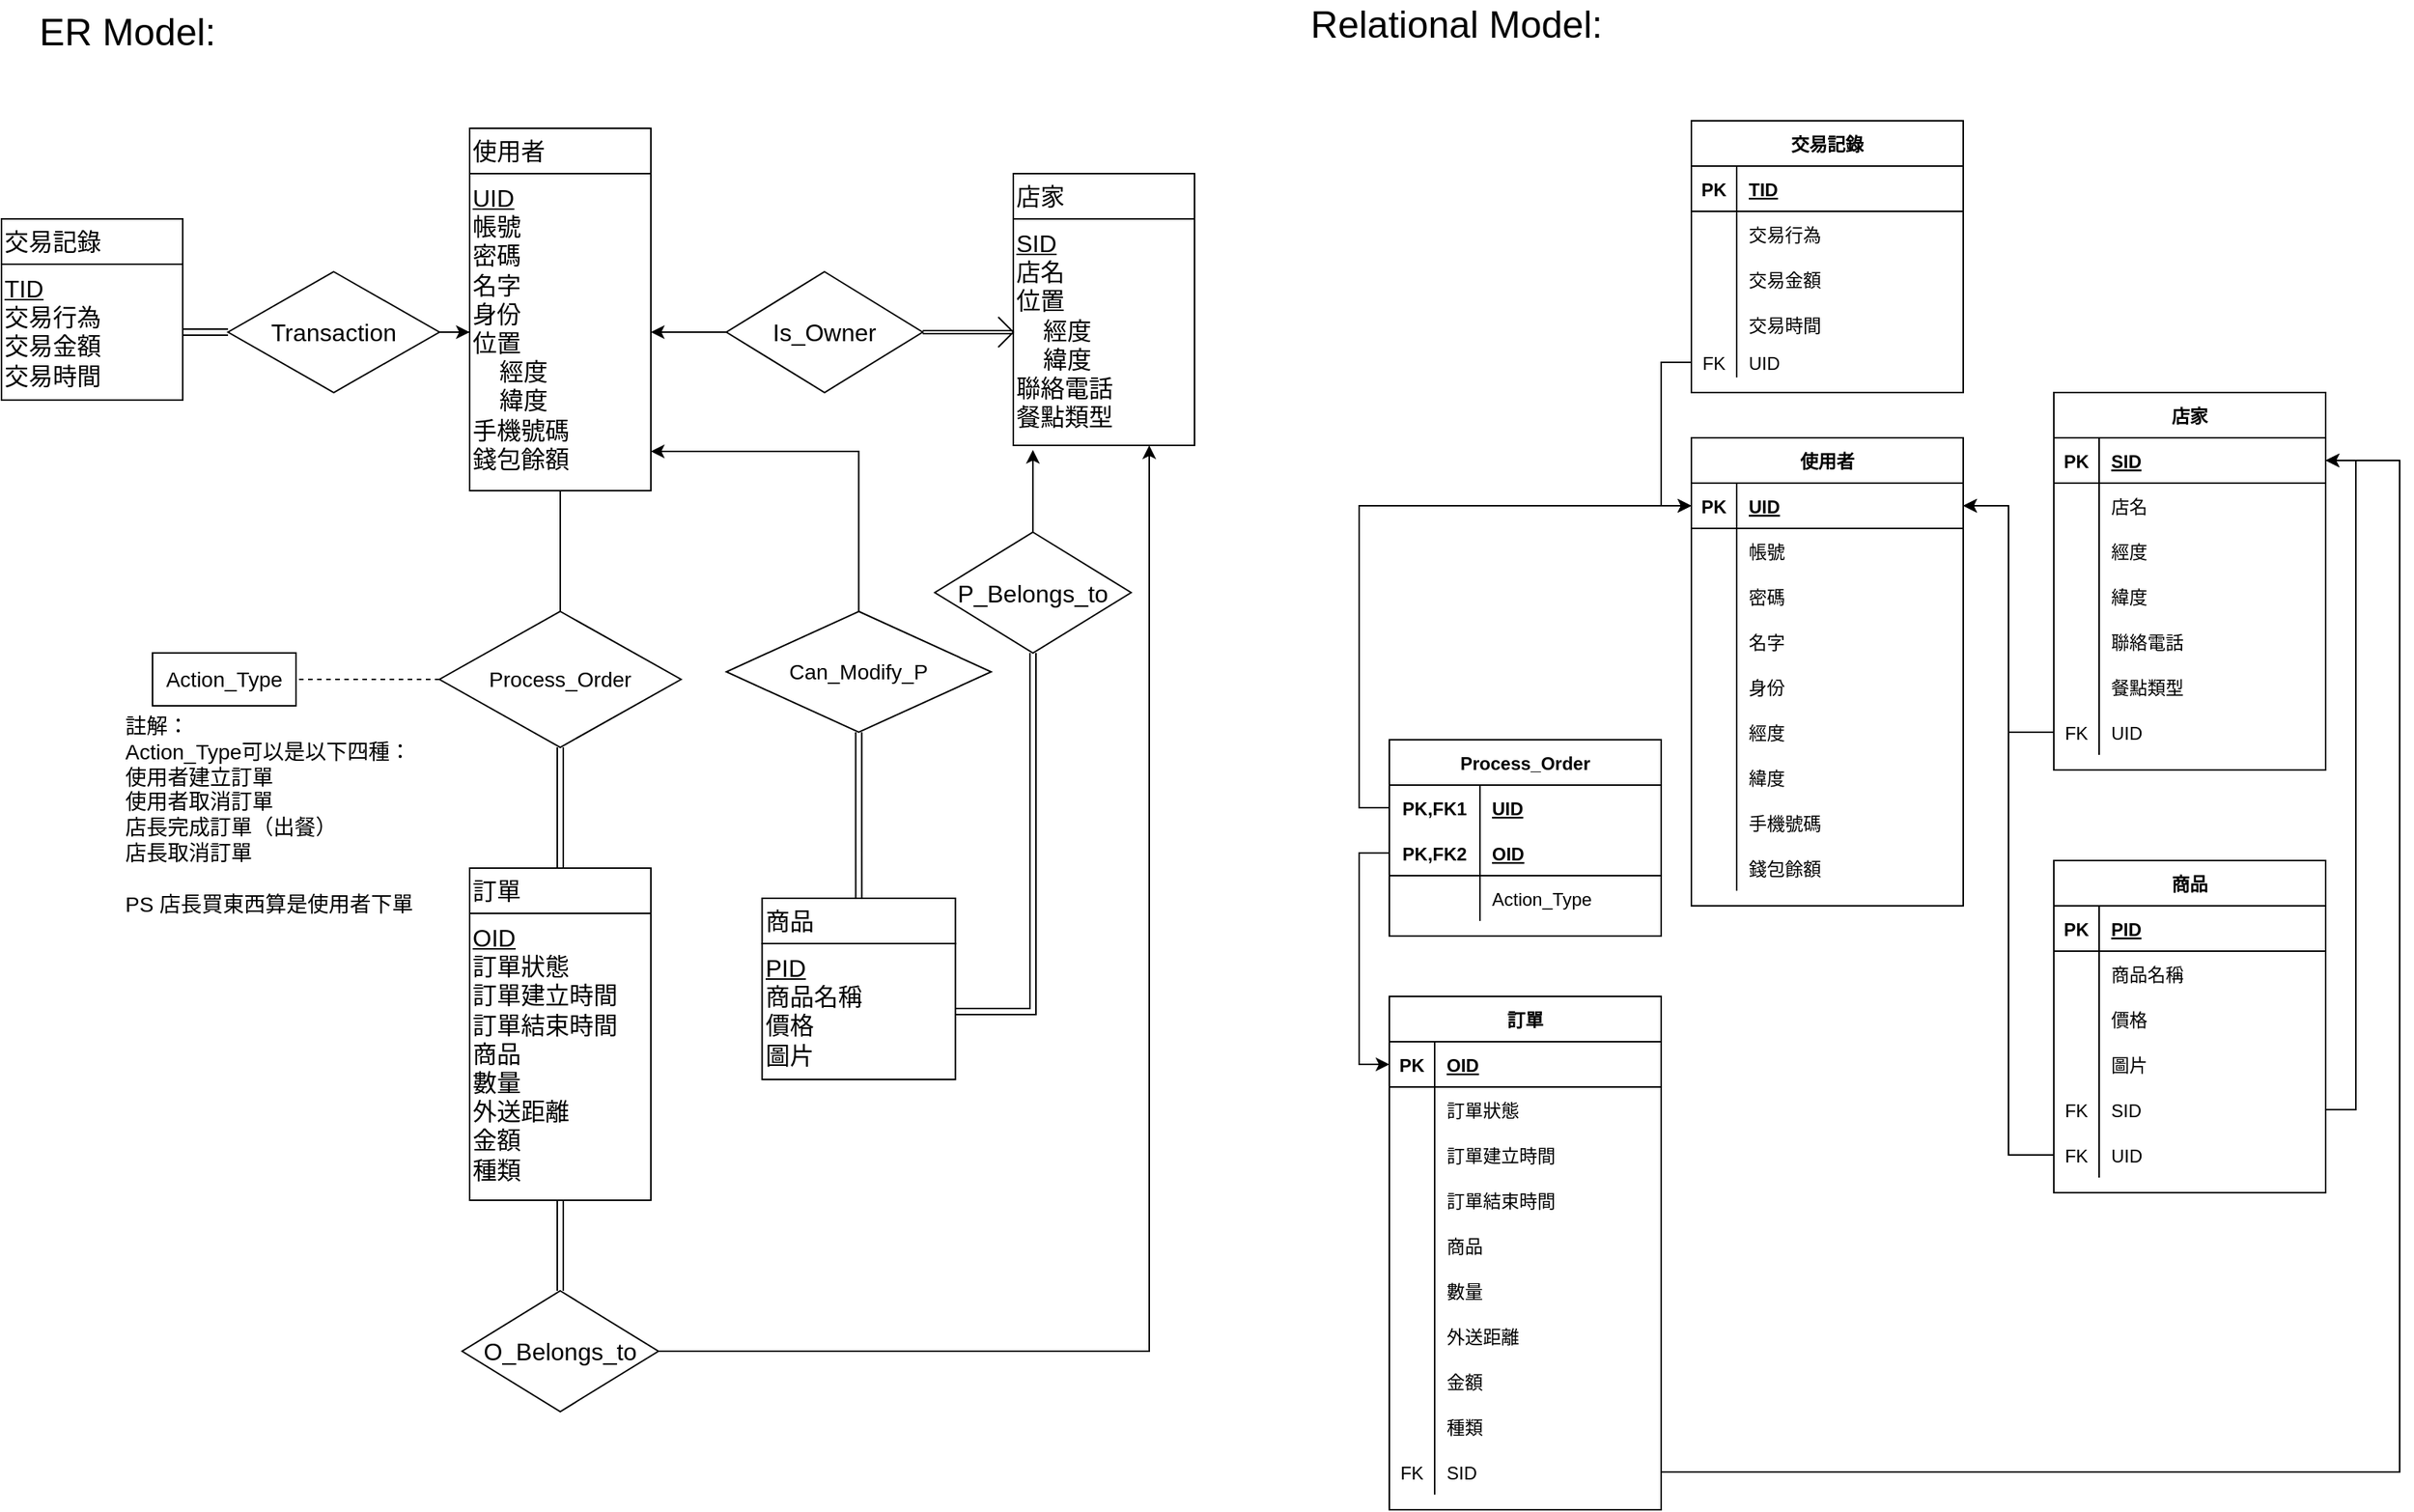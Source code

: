 <mxfile version="17.4.4" type="device"><diagram id="R2lEEEUBdFMjLlhIrx00" name="Page-1"><mxGraphModel dx="3721" dy="1151" grid="1" gridSize="10" guides="1" tooltips="1" connect="1" arrows="1" fold="1" page="1" pageScale="1" pageWidth="827" pageHeight="1169" math="0" shadow="0" extFonts="Permanent Marker^https://fonts.googleapis.com/css?family=Permanent+Marker"><root><mxCell id="0"/><mxCell id="1" parent="0"/><mxCell id="KsDDIebZGvjRe3FxMA2O-16" value="" style="group;rounded=0;" parent="1" vertex="1" connectable="0"><mxGeometry x="-1328" y="150" width="120" height="240" as="geometry"/></mxCell><mxCell id="KsDDIebZGvjRe3FxMA2O-12" value="&lt;font style=&quot;font-size: 16px&quot;&gt;使用者&lt;/font&gt;" style="rounded=0;whiteSpace=wrap;html=1;align=left;" parent="KsDDIebZGvjRe3FxMA2O-16" vertex="1"><mxGeometry width="120" height="30" as="geometry"/></mxCell><mxCell id="KsDDIebZGvjRe3FxMA2O-13" value="&lt;div style=&quot;font-size: 16px&quot;&gt;&lt;font style=&quot;font-size: 16px&quot;&gt;&lt;u&gt;UID&lt;/u&gt;&lt;br&gt;&lt;/font&gt;&lt;/div&gt;&lt;div style=&quot;font-size: 16px&quot;&gt;&lt;font style=&quot;font-size: 16px&quot;&gt;帳號&lt;/font&gt;&lt;/div&gt;&lt;font style=&quot;font-size: 16px&quot;&gt;密碼&lt;br&gt;名字&lt;br&gt;身份&lt;br&gt;位置&lt;br&gt;&amp;nbsp;&amp;nbsp;&amp;nbsp;&amp;nbsp;經度&lt;br&gt;&lt;/font&gt;&lt;div&gt;&lt;font style=&quot;font-size: 16px&quot;&gt;&amp;nbsp;&amp;nbsp;&amp;nbsp;&amp;nbsp;緯度&lt;/font&gt;&lt;/div&gt;&lt;div&gt;&lt;font style=&quot;font-size: 16px&quot;&gt;&lt;span style=&quot;white-space: pre&quot;&gt;手機號碼&lt;/span&gt;&lt;/font&gt;&lt;/div&gt;&lt;div&gt;&lt;font style=&quot;font-size: 16px&quot;&gt;&lt;span style=&quot;white-space: pre&quot;&gt;錢包餘額&#9;&lt;/span&gt;&lt;br&gt;&lt;/font&gt;&lt;/div&gt;" style="rounded=0;whiteSpace=wrap;html=1;gradientColor=none;verticalAlign=top;align=left;" parent="KsDDIebZGvjRe3FxMA2O-16" vertex="1"><mxGeometry y="30" width="120" height="210" as="geometry"/></mxCell><mxCell id="KsDDIebZGvjRe3FxMA2O-20" value="" style="group;rounded=0;" parent="1" vertex="1" connectable="0"><mxGeometry x="-968" y="180" width="120" height="240" as="geometry"/></mxCell><mxCell id="KsDDIebZGvjRe3FxMA2O-21" value="&lt;font style=&quot;font-size: 16px&quot;&gt;店家&lt;/font&gt;" style="rounded=0;whiteSpace=wrap;html=1;align=left;" parent="KsDDIebZGvjRe3FxMA2O-20" vertex="1"><mxGeometry width="120" height="30" as="geometry"/></mxCell><mxCell id="KsDDIebZGvjRe3FxMA2O-22" value="&lt;div style=&quot;font-size: 16px&quot;&gt;&lt;font style=&quot;font-size: 16px&quot;&gt;&lt;u&gt;SID&lt;/u&gt;&lt;br&gt;&lt;/font&gt;&lt;/div&gt;&lt;font style=&quot;font-size: 16px&quot;&gt;&lt;/font&gt;&lt;div&gt;&lt;font style=&quot;font-size: 16px&quot;&gt;店名&lt;/font&gt;&lt;/div&gt;&lt;div&gt;&lt;font style=&quot;font-size: 16px&quot;&gt;位置&lt;/font&gt;&lt;/div&gt;&lt;font style=&quot;font-size: 16px&quot;&gt;&amp;nbsp;&amp;nbsp;&amp;nbsp;&amp;nbsp;經度&lt;br&gt;&lt;/font&gt;&lt;div&gt;&lt;font style=&quot;font-size: 16px&quot;&gt;&amp;nbsp;&amp;nbsp;&amp;nbsp;&amp;nbsp;緯度&lt;/font&gt;&lt;/div&gt;&lt;div&gt;&lt;font style=&quot;font-size: 16px&quot;&gt;&lt;span style=&quot;white-space: pre&quot;&gt;聯絡電話&lt;br&gt;&lt;/span&gt;&lt;/font&gt;&lt;/div&gt;&lt;div&gt;&lt;font style=&quot;font-size: 16px&quot;&gt;&lt;span style=&quot;white-space: pre&quot;&gt;餐點類型&#9;&lt;/span&gt;&lt;br&gt;&lt;/font&gt;&lt;/div&gt;" style="rounded=0;whiteSpace=wrap;html=1;gradientColor=none;verticalAlign=top;align=left;" parent="KsDDIebZGvjRe3FxMA2O-20" vertex="1"><mxGeometry y="30" width="120" height="150" as="geometry"/></mxCell><mxCell id="KsDDIebZGvjRe3FxMA2O-27" value="" style="group;rounded=0;" parent="1" vertex="1" connectable="0"><mxGeometry x="-1328" y="640" width="120" height="240" as="geometry"/></mxCell><mxCell id="KsDDIebZGvjRe3FxMA2O-28" value="&lt;font style=&quot;font-size: 16px&quot;&gt;訂單&lt;/font&gt;" style="rounded=0;whiteSpace=wrap;html=1;align=left;" parent="KsDDIebZGvjRe3FxMA2O-27" vertex="1"><mxGeometry width="120" height="30" as="geometry"/></mxCell><mxCell id="KsDDIebZGvjRe3FxMA2O-29" value="&lt;div style=&quot;font-size: 16px&quot;&gt;&lt;font style=&quot;font-size: 16px&quot;&gt;&lt;u&gt;OID&lt;/u&gt;&lt;br&gt;&lt;/font&gt;&lt;/div&gt;&lt;font style=&quot;font-size: 16px&quot;&gt;&lt;span style=&quot;white-space: pre&quot;&gt;訂單狀態&lt;br/&gt;訂單建立時間&lt;br/&gt;訂單結束時間&lt;br/&gt;商品&lt;br/&gt;數量&lt;br/&gt;外送距離&lt;br/&gt;金額&lt;br/&gt;種類&lt;/span&gt;&lt;br&gt;&lt;/font&gt;" style="rounded=0;whiteSpace=wrap;html=1;gradientColor=none;verticalAlign=top;align=left;" parent="KsDDIebZGvjRe3FxMA2O-27" vertex="1"><mxGeometry y="30" width="120" height="190" as="geometry"/></mxCell><mxCell id="KsDDIebZGvjRe3FxMA2O-30" value="" style="group;rounded=0;" parent="1" vertex="1" connectable="0"><mxGeometry x="-1618" y="210" width="140" height="320" as="geometry"/></mxCell><mxCell id="HOeOV_xdZMJ8biEAiBMY-33" value="" style="group" parent="KsDDIebZGvjRe3FxMA2O-30" vertex="1" connectable="0"><mxGeometry x="-20" width="120" height="120" as="geometry"/></mxCell><mxCell id="KsDDIebZGvjRe3FxMA2O-31" value="&lt;font style=&quot;font-size: 16px&quot;&gt;交易記錄&lt;/font&gt;" style="rounded=0;whiteSpace=wrap;html=1;align=left;" parent="HOeOV_xdZMJ8biEAiBMY-33" vertex="1"><mxGeometry width="120" height="30" as="geometry"/></mxCell><mxCell id="KsDDIebZGvjRe3FxMA2O-32" value="&lt;div style=&quot;font-size: 16px&quot;&gt;&lt;font style=&quot;font-size: 16px&quot;&gt;&lt;u&gt;TID&lt;/u&gt;&lt;br&gt;&lt;/font&gt;&lt;/div&gt;&lt;div style=&quot;font-size: 16px&quot;&gt;&lt;font style=&quot;font-size: 16px&quot;&gt;交易行為&lt;/font&gt;&lt;/div&gt;&lt;div style=&quot;font-size: 16px&quot;&gt;&lt;font style=&quot;font-size: 16px&quot;&gt;交易金額&lt;/font&gt;&lt;/div&gt;&lt;div style=&quot;font-size: 16px&quot;&gt;&lt;font style=&quot;font-size: 16px&quot;&gt;交易時間&lt;br&gt;&lt;/font&gt;&lt;/div&gt;" style="rounded=0;whiteSpace=wrap;html=1;gradientColor=none;verticalAlign=top;align=left;" parent="HOeOV_xdZMJ8biEAiBMY-33" vertex="1"><mxGeometry y="30" width="120" height="90" as="geometry"/></mxCell><mxCell id="HOeOV_xdZMJ8biEAiBMY-3" value="" style="edgeStyle=orthogonalEdgeStyle;rounded=0;orthogonalLoop=1;jettySize=auto;html=1;fontSize=14;entryX=1;entryY=0.5;entryDx=0;entryDy=0;" parent="1" source="HOeOV_xdZMJ8biEAiBMY-2" target="KsDDIebZGvjRe3FxMA2O-13" edge="1"><mxGeometry relative="1" as="geometry"/></mxCell><mxCell id="HOeOV_xdZMJ8biEAiBMY-14" value="" style="edgeStyle=orthogonalEdgeStyle;rounded=0;orthogonalLoop=1;jettySize=auto;html=1;fontSize=14;endArrow=none;endFill=0;shape=link;width=2;" parent="1" source="HOeOV_xdZMJ8biEAiBMY-2" target="KsDDIebZGvjRe3FxMA2O-22" edge="1"><mxGeometry relative="1" as="geometry"/></mxCell><mxCell id="HOeOV_xdZMJ8biEAiBMY-2" value="&lt;div&gt;&lt;font size=&quot;3&quot;&gt;Is_Owner&lt;br&gt;&lt;/font&gt;&lt;/div&gt;" style="rhombus;whiteSpace=wrap;html=1;rounded=0;" parent="1" vertex="1"><mxGeometry x="-1158" y="245" width="130" height="80" as="geometry"/></mxCell><mxCell id="HOeOV_xdZMJ8biEAiBMY-8" value="" style="edgeStyle=orthogonalEdgeStyle;rounded=0;orthogonalLoop=1;jettySize=auto;html=1;fontSize=14;endArrow=none;endFill=0;" parent="1" source="HOeOV_xdZMJ8biEAiBMY-5" target="KsDDIebZGvjRe3FxMA2O-13" edge="1"><mxGeometry relative="1" as="geometry"/></mxCell><mxCell id="HOeOV_xdZMJ8biEAiBMY-9" style="edgeStyle=orthogonalEdgeStyle;rounded=0;orthogonalLoop=1;jettySize=auto;html=1;exitX=0.5;exitY=1;exitDx=0;exitDy=0;entryX=0.5;entryY=0;entryDx=0;entryDy=0;fontSize=14;endArrow=none;endFill=0;shape=link;" parent="1" source="HOeOV_xdZMJ8biEAiBMY-5" target="KsDDIebZGvjRe3FxMA2O-28" edge="1"><mxGeometry relative="1" as="geometry"/></mxCell><mxCell id="HOeOV_xdZMJ8biEAiBMY-11" value="" style="edgeStyle=orthogonalEdgeStyle;rounded=0;orthogonalLoop=1;jettySize=auto;html=1;fontSize=14;endArrow=none;endFill=0;dashed=1;" parent="1" source="HOeOV_xdZMJ8biEAiBMY-5" target="HOeOV_xdZMJ8biEAiBMY-10" edge="1"><mxGeometry relative="1" as="geometry"/></mxCell><mxCell id="HOeOV_xdZMJ8biEAiBMY-5" value="&lt;font style=&quot;font-size: 14px&quot;&gt;Process_Order&lt;/font&gt;" style="rhombus;whiteSpace=wrap;html=1;rounded=0;" parent="1" vertex="1"><mxGeometry x="-1348" y="470" width="160" height="90" as="geometry"/></mxCell><mxCell id="HOeOV_xdZMJ8biEAiBMY-10" value="Action_Type" style="rounded=0;whiteSpace=wrap;html=1;fontSize=14;" parent="1" vertex="1"><mxGeometry x="-1538" y="497.5" width="95" height="35" as="geometry"/></mxCell><mxCell id="HOeOV_xdZMJ8biEAiBMY-13" value="&lt;div align=&quot;left&quot;&gt;註解：&lt;br&gt;&lt;/div&gt;&lt;div align=&quot;left&quot;&gt;Action_Type可以是以下四種：&lt;/div&gt;&lt;div align=&quot;left&quot;&gt;使用者建立訂單&lt;/div&gt;&lt;div align=&quot;left&quot;&gt;使用者取消訂單&lt;/div&gt;&lt;div align=&quot;left&quot;&gt;店長完成訂單（出餐）&lt;/div&gt;&lt;div align=&quot;left&quot;&gt;店長取消訂單&lt;/div&gt;&lt;div align=&quot;left&quot;&gt;&lt;br&gt;&lt;/div&gt;&lt;div align=&quot;left&quot;&gt;PS 店長買東西算是使用者下單&lt;br&gt;&lt;/div&gt;&lt;div align=&quot;left&quot;&gt;&lt;br&gt;&lt;/div&gt;" style="text;html=1;align=left;verticalAlign=middle;resizable=0;points=[];autosize=1;strokeColor=none;fillColor=none;fontSize=14;rounded=0;" parent="1" vertex="1"><mxGeometry x="-1558" y="532.5" width="210" height="160" as="geometry"/></mxCell><mxCell id="HOeOV_xdZMJ8biEAiBMY-16" value="" style="endArrow=none;html=1;fontSize=14;rounded=0;" parent="1" edge="1"><mxGeometry width="50" height="50" relative="1" as="geometry"><mxPoint x="-978" y="295" as="sourcePoint"/><mxPoint x="-978" y="275" as="targetPoint"/><Array as="points"><mxPoint x="-968" y="285"/></Array></mxGeometry></mxCell><mxCell id="HOeOV_xdZMJ8biEAiBMY-23" value="" style="edgeStyle=orthogonalEdgeStyle;rounded=0;orthogonalLoop=1;jettySize=auto;html=1;fontSize=14;endArrow=none;endFill=0;startArrow=classic;startFill=1;exitX=1;exitY=0.876;exitDx=0;exitDy=0;exitPerimeter=0;" parent="1" source="KsDDIebZGvjRe3FxMA2O-13" target="HOeOV_xdZMJ8biEAiBMY-22" edge="1"><mxGeometry relative="1" as="geometry"/></mxCell><mxCell id="HOeOV_xdZMJ8biEAiBMY-24" value="" style="edgeStyle=orthogonalEdgeStyle;rounded=0;orthogonalLoop=1;jettySize=auto;html=1;fontSize=14;endArrow=none;endFill=0;shape=link;" parent="1" source="HOeOV_xdZMJ8biEAiBMY-22" target="KsDDIebZGvjRe3FxMA2O-26" edge="1"><mxGeometry relative="1" as="geometry"/></mxCell><mxCell id="HOeOV_xdZMJ8biEAiBMY-22" value="Can_Modify_P" style="rhombus;whiteSpace=wrap;html=1;fontSize=14;" parent="1" vertex="1"><mxGeometry x="-1158" y="470" width="175.33" height="80" as="geometry"/></mxCell><mxCell id="HOeOV_xdZMJ8biEAiBMY-25" value="" style="group" parent="1" vertex="1" connectable="0"><mxGeometry x="-1134.337" y="660" width="128" height="120" as="geometry"/></mxCell><mxCell id="KsDDIebZGvjRe3FxMA2O-25" value="&lt;font style=&quot;font-size: 16px&quot;&gt;商品&lt;br&gt;&lt;/font&gt;" style="rounded=0;whiteSpace=wrap;html=1;align=left;" parent="HOeOV_xdZMJ8biEAiBMY-25" vertex="1"><mxGeometry width="128" height="30" as="geometry"/></mxCell><mxCell id="KsDDIebZGvjRe3FxMA2O-26" value="&lt;div style=&quot;font-size: 16px&quot;&gt;&lt;font style=&quot;font-size: 16px&quot;&gt;&lt;u&gt;PID&lt;/u&gt;&lt;br&gt;&lt;/font&gt;&lt;/div&gt;&lt;font style=&quot;font-size: 16px&quot;&gt;&lt;span style=&quot;white-space: pre&quot;&gt;商品名稱&lt;br/&gt;價格&lt;br/&gt;圖片&#9;&lt;/span&gt;&lt;br&gt;&lt;/font&gt;" style="rounded=0;whiteSpace=wrap;html=1;gradientColor=none;verticalAlign=top;align=left;" parent="HOeOV_xdZMJ8biEAiBMY-25" vertex="1"><mxGeometry y="30" width="128" height="90" as="geometry"/></mxCell><mxCell id="HOeOV_xdZMJ8biEAiBMY-27" value="" style="edgeStyle=orthogonalEdgeStyle;rounded=0;orthogonalLoop=1;jettySize=auto;html=1;fontSize=14;startArrow=none;startFill=0;endArrow=classic;endFill=1;entryX=0.108;entryY=1.02;entryDx=0;entryDy=0;entryPerimeter=0;" parent="1" source="HOeOV_xdZMJ8biEAiBMY-26" target="KsDDIebZGvjRe3FxMA2O-22" edge="1"><mxGeometry relative="1" as="geometry"/></mxCell><mxCell id="HOeOV_xdZMJ8biEAiBMY-29" value="" style="edgeStyle=orthogonalEdgeStyle;rounded=0;orthogonalLoop=1;jettySize=auto;html=1;fontSize=14;startArrow=none;startFill=0;endArrow=classic;endFill=1;entryX=1;entryY=0.5;entryDx=0;entryDy=0;shape=link;exitX=0.5;exitY=1;exitDx=0;exitDy=0;" parent="1" source="HOeOV_xdZMJ8biEAiBMY-26" target="KsDDIebZGvjRe3FxMA2O-26" edge="1"><mxGeometry relative="1" as="geometry"><mxPoint x="-963" y="-80" as="targetPoint"/></mxGeometry></mxCell><mxCell id="HOeOV_xdZMJ8biEAiBMY-26" value="&lt;div&gt;&lt;font size=&quot;3&quot;&gt;P_Belongs_to&lt;br&gt;&lt;/font&gt;&lt;/div&gt;" style="rhombus;whiteSpace=wrap;html=1;fontSize=14;" parent="1" vertex="1"><mxGeometry x="-1020" y="417.5" width="130" height="80" as="geometry"/></mxCell><mxCell id="HOeOV_xdZMJ8biEAiBMY-31" value="" style="edgeStyle=orthogonalEdgeStyle;rounded=0;orthogonalLoop=1;jettySize=auto;html=1;fontSize=14;startArrow=none;startFill=0;endArrow=classic;endFill=1;entryX=0;entryY=0.5;entryDx=0;entryDy=0;" parent="1" source="HOeOV_xdZMJ8biEAiBMY-30" target="KsDDIebZGvjRe3FxMA2O-13" edge="1"><mxGeometry relative="1" as="geometry"/></mxCell><mxCell id="HOeOV_xdZMJ8biEAiBMY-30" value="&lt;div&gt;&lt;font size=&quot;3&quot;&gt;Transaction&lt;br&gt;&lt;/font&gt;&lt;/div&gt;" style="rhombus;whiteSpace=wrap;html=1;fontSize=14;" parent="1" vertex="1"><mxGeometry x="-1488" y="245" width="140" height="80" as="geometry"/></mxCell><mxCell id="HOeOV_xdZMJ8biEAiBMY-32" value="" style="edgeStyle=orthogonalEdgeStyle;rounded=0;orthogonalLoop=1;jettySize=auto;html=1;fontSize=14;startArrow=none;startFill=0;endArrow=classic;endFill=1;shape=link;" parent="1" source="HOeOV_xdZMJ8biEAiBMY-30" target="KsDDIebZGvjRe3FxMA2O-32" edge="1"><mxGeometry relative="1" as="geometry"/></mxCell><mxCell id="HOeOV_xdZMJ8biEAiBMY-35" value="&lt;font style=&quot;font-size: 25px&quot;&gt;ER Model:&lt;br&gt;&lt;/font&gt;" style="text;html=1;align=center;verticalAlign=middle;resizable=0;points=[];autosize=1;strokeColor=none;fillColor=none;fontSize=14;" parent="1" vertex="1"><mxGeometry x="-1620" y="70" width="130" height="30" as="geometry"/></mxCell><mxCell id="kExtSEsSKs60Fd0-9YL_-2" style="edgeStyle=orthogonalEdgeStyle;rounded=0;orthogonalLoop=1;jettySize=auto;html=1;exitX=0.5;exitY=0;exitDx=0;exitDy=0;entryX=0.5;entryY=1;entryDx=0;entryDy=0;shape=link;" edge="1" parent="1" source="kExtSEsSKs60Fd0-9YL_-1" target="KsDDIebZGvjRe3FxMA2O-29"><mxGeometry relative="1" as="geometry"/></mxCell><mxCell id="kExtSEsSKs60Fd0-9YL_-3" style="edgeStyle=orthogonalEdgeStyle;rounded=0;orthogonalLoop=1;jettySize=auto;html=1;exitX=1;exitY=0.5;exitDx=0;exitDy=0;entryX=0.75;entryY=1;entryDx=0;entryDy=0;" edge="1" parent="1" source="kExtSEsSKs60Fd0-9YL_-1" target="KsDDIebZGvjRe3FxMA2O-22"><mxGeometry relative="1" as="geometry"/></mxCell><mxCell id="kExtSEsSKs60Fd0-9YL_-1" value="&lt;div&gt;&lt;font size=&quot;3&quot;&gt;O_Belongs_to&lt;br&gt;&lt;/font&gt;&lt;/div&gt;" style="rhombus;whiteSpace=wrap;html=1;" vertex="1" parent="1"><mxGeometry x="-1333" y="920" width="130" height="80" as="geometry"/></mxCell><mxCell id="kExtSEsSKs60Fd0-9YL_-4" value="使用者" style="shape=table;startSize=30;container=1;collapsible=1;childLayout=tableLayout;fixedRows=1;rowLines=0;fontStyle=1;align=center;resizeLast=1;" vertex="1" parent="1"><mxGeometry x="-519" y="355" width="180" height="310" as="geometry"/></mxCell><mxCell id="kExtSEsSKs60Fd0-9YL_-5" value="" style="shape=tableRow;horizontal=0;startSize=0;swimlaneHead=0;swimlaneBody=0;fillColor=none;collapsible=0;dropTarget=0;points=[[0,0.5],[1,0.5]];portConstraint=eastwest;top=0;left=0;right=0;bottom=1;" vertex="1" parent="kExtSEsSKs60Fd0-9YL_-4"><mxGeometry y="30" width="180" height="30" as="geometry"/></mxCell><mxCell id="kExtSEsSKs60Fd0-9YL_-6" value="PK" style="shape=partialRectangle;connectable=0;fillColor=none;top=0;left=0;bottom=0;right=0;fontStyle=1;overflow=hidden;" vertex="1" parent="kExtSEsSKs60Fd0-9YL_-5"><mxGeometry width="30" height="30" as="geometry"><mxRectangle width="30" height="30" as="alternateBounds"/></mxGeometry></mxCell><mxCell id="kExtSEsSKs60Fd0-9YL_-7" value="UID" style="shape=partialRectangle;connectable=0;fillColor=none;top=0;left=0;bottom=0;right=0;align=left;spacingLeft=6;fontStyle=5;overflow=hidden;" vertex="1" parent="kExtSEsSKs60Fd0-9YL_-5"><mxGeometry x="30" width="150" height="30" as="geometry"><mxRectangle width="150" height="30" as="alternateBounds"/></mxGeometry></mxCell><mxCell id="kExtSEsSKs60Fd0-9YL_-8" value="" style="shape=tableRow;horizontal=0;startSize=0;swimlaneHead=0;swimlaneBody=0;fillColor=none;collapsible=0;dropTarget=0;points=[[0,0.5],[1,0.5]];portConstraint=eastwest;top=0;left=0;right=0;bottom=0;" vertex="1" parent="kExtSEsSKs60Fd0-9YL_-4"><mxGeometry y="60" width="180" height="30" as="geometry"/></mxCell><mxCell id="kExtSEsSKs60Fd0-9YL_-9" value="" style="shape=partialRectangle;connectable=0;fillColor=none;top=0;left=0;bottom=0;right=0;editable=1;overflow=hidden;" vertex="1" parent="kExtSEsSKs60Fd0-9YL_-8"><mxGeometry width="30" height="30" as="geometry"><mxRectangle width="30" height="30" as="alternateBounds"/></mxGeometry></mxCell><mxCell id="kExtSEsSKs60Fd0-9YL_-10" value="帳號" style="shape=partialRectangle;connectable=0;fillColor=none;top=0;left=0;bottom=0;right=0;align=left;spacingLeft=6;overflow=hidden;" vertex="1" parent="kExtSEsSKs60Fd0-9YL_-8"><mxGeometry x="30" width="150" height="30" as="geometry"><mxRectangle width="150" height="30" as="alternateBounds"/></mxGeometry></mxCell><mxCell id="kExtSEsSKs60Fd0-9YL_-11" value="" style="shape=tableRow;horizontal=0;startSize=0;swimlaneHead=0;swimlaneBody=0;fillColor=none;collapsible=0;dropTarget=0;points=[[0,0.5],[1,0.5]];portConstraint=eastwest;top=0;left=0;right=0;bottom=0;" vertex="1" parent="kExtSEsSKs60Fd0-9YL_-4"><mxGeometry y="90" width="180" height="30" as="geometry"/></mxCell><mxCell id="kExtSEsSKs60Fd0-9YL_-12" value="" style="shape=partialRectangle;connectable=0;fillColor=none;top=0;left=0;bottom=0;right=0;editable=1;overflow=hidden;" vertex="1" parent="kExtSEsSKs60Fd0-9YL_-11"><mxGeometry width="30" height="30" as="geometry"><mxRectangle width="30" height="30" as="alternateBounds"/></mxGeometry></mxCell><mxCell id="kExtSEsSKs60Fd0-9YL_-13" value="密碼" style="shape=partialRectangle;connectable=0;fillColor=none;top=0;left=0;bottom=0;right=0;align=left;spacingLeft=6;overflow=hidden;" vertex="1" parent="kExtSEsSKs60Fd0-9YL_-11"><mxGeometry x="30" width="150" height="30" as="geometry"><mxRectangle width="150" height="30" as="alternateBounds"/></mxGeometry></mxCell><mxCell id="kExtSEsSKs60Fd0-9YL_-14" value="" style="shape=tableRow;horizontal=0;startSize=0;swimlaneHead=0;swimlaneBody=0;fillColor=none;collapsible=0;dropTarget=0;points=[[0,0.5],[1,0.5]];portConstraint=eastwest;top=0;left=0;right=0;bottom=0;" vertex="1" parent="kExtSEsSKs60Fd0-9YL_-4"><mxGeometry y="120" width="180" height="30" as="geometry"/></mxCell><mxCell id="kExtSEsSKs60Fd0-9YL_-15" value="" style="shape=partialRectangle;connectable=0;fillColor=none;top=0;left=0;bottom=0;right=0;editable=1;overflow=hidden;" vertex="1" parent="kExtSEsSKs60Fd0-9YL_-14"><mxGeometry width="30" height="30" as="geometry"><mxRectangle width="30" height="30" as="alternateBounds"/></mxGeometry></mxCell><mxCell id="kExtSEsSKs60Fd0-9YL_-16" value="名字" style="shape=partialRectangle;connectable=0;fillColor=none;top=0;left=0;bottom=0;right=0;align=left;spacingLeft=6;overflow=hidden;" vertex="1" parent="kExtSEsSKs60Fd0-9YL_-14"><mxGeometry x="30" width="150" height="30" as="geometry"><mxRectangle width="150" height="30" as="alternateBounds"/></mxGeometry></mxCell><mxCell id="kExtSEsSKs60Fd0-9YL_-17" value="" style="shape=tableRow;horizontal=0;startSize=0;swimlaneHead=0;swimlaneBody=0;fillColor=none;collapsible=0;dropTarget=0;points=[[0,0.5],[1,0.5]];portConstraint=eastwest;top=0;left=0;right=0;bottom=0;" vertex="1" parent="kExtSEsSKs60Fd0-9YL_-4"><mxGeometry y="150" width="180" height="30" as="geometry"/></mxCell><mxCell id="kExtSEsSKs60Fd0-9YL_-18" value="" style="shape=partialRectangle;connectable=0;fillColor=none;top=0;left=0;bottom=0;right=0;editable=1;overflow=hidden;" vertex="1" parent="kExtSEsSKs60Fd0-9YL_-17"><mxGeometry width="30" height="30" as="geometry"><mxRectangle width="30" height="30" as="alternateBounds"/></mxGeometry></mxCell><mxCell id="kExtSEsSKs60Fd0-9YL_-19" value="身份" style="shape=partialRectangle;connectable=0;fillColor=none;top=0;left=0;bottom=0;right=0;align=left;spacingLeft=6;overflow=hidden;" vertex="1" parent="kExtSEsSKs60Fd0-9YL_-17"><mxGeometry x="30" width="150" height="30" as="geometry"><mxRectangle width="150" height="30" as="alternateBounds"/></mxGeometry></mxCell><mxCell id="kExtSEsSKs60Fd0-9YL_-20" value="" style="shape=tableRow;horizontal=0;startSize=0;swimlaneHead=0;swimlaneBody=0;fillColor=none;collapsible=0;dropTarget=0;points=[[0,0.5],[1,0.5]];portConstraint=eastwest;top=0;left=0;right=0;bottom=0;" vertex="1" parent="kExtSEsSKs60Fd0-9YL_-4"><mxGeometry y="180" width="180" height="30" as="geometry"/></mxCell><mxCell id="kExtSEsSKs60Fd0-9YL_-21" value="" style="shape=partialRectangle;connectable=0;fillColor=none;top=0;left=0;bottom=0;right=0;editable=1;overflow=hidden;" vertex="1" parent="kExtSEsSKs60Fd0-9YL_-20"><mxGeometry width="30" height="30" as="geometry"><mxRectangle width="30" height="30" as="alternateBounds"/></mxGeometry></mxCell><mxCell id="kExtSEsSKs60Fd0-9YL_-22" value="經度" style="shape=partialRectangle;connectable=0;fillColor=none;top=0;left=0;bottom=0;right=0;align=left;spacingLeft=6;overflow=hidden;" vertex="1" parent="kExtSEsSKs60Fd0-9YL_-20"><mxGeometry x="30" width="150" height="30" as="geometry"><mxRectangle width="150" height="30" as="alternateBounds"/></mxGeometry></mxCell><mxCell id="kExtSEsSKs60Fd0-9YL_-23" value="" style="shape=tableRow;horizontal=0;startSize=0;swimlaneHead=0;swimlaneBody=0;fillColor=none;collapsible=0;dropTarget=0;points=[[0,0.5],[1,0.5]];portConstraint=eastwest;top=0;left=0;right=0;bottom=0;" vertex="1" parent="kExtSEsSKs60Fd0-9YL_-4"><mxGeometry y="210" width="180" height="30" as="geometry"/></mxCell><mxCell id="kExtSEsSKs60Fd0-9YL_-24" value="" style="shape=partialRectangle;connectable=0;fillColor=none;top=0;left=0;bottom=0;right=0;editable=1;overflow=hidden;" vertex="1" parent="kExtSEsSKs60Fd0-9YL_-23"><mxGeometry width="30" height="30" as="geometry"><mxRectangle width="30" height="30" as="alternateBounds"/></mxGeometry></mxCell><mxCell id="kExtSEsSKs60Fd0-9YL_-25" value="緯度" style="shape=partialRectangle;connectable=0;fillColor=none;top=0;left=0;bottom=0;right=0;align=left;spacingLeft=6;overflow=hidden;" vertex="1" parent="kExtSEsSKs60Fd0-9YL_-23"><mxGeometry x="30" width="150" height="30" as="geometry"><mxRectangle width="150" height="30" as="alternateBounds"/></mxGeometry></mxCell><mxCell id="kExtSEsSKs60Fd0-9YL_-26" value="" style="shape=tableRow;horizontal=0;startSize=0;swimlaneHead=0;swimlaneBody=0;fillColor=none;collapsible=0;dropTarget=0;points=[[0,0.5],[1,0.5]];portConstraint=eastwest;top=0;left=0;right=0;bottom=0;" vertex="1" parent="kExtSEsSKs60Fd0-9YL_-4"><mxGeometry y="240" width="180" height="30" as="geometry"/></mxCell><mxCell id="kExtSEsSKs60Fd0-9YL_-27" value="" style="shape=partialRectangle;connectable=0;fillColor=none;top=0;left=0;bottom=0;right=0;editable=1;overflow=hidden;" vertex="1" parent="kExtSEsSKs60Fd0-9YL_-26"><mxGeometry width="30" height="30" as="geometry"><mxRectangle width="30" height="30" as="alternateBounds"/></mxGeometry></mxCell><mxCell id="kExtSEsSKs60Fd0-9YL_-28" value="手機號碼" style="shape=partialRectangle;connectable=0;fillColor=none;top=0;left=0;bottom=0;right=0;align=left;spacingLeft=6;overflow=hidden;" vertex="1" parent="kExtSEsSKs60Fd0-9YL_-26"><mxGeometry x="30" width="150" height="30" as="geometry"><mxRectangle width="150" height="30" as="alternateBounds"/></mxGeometry></mxCell><mxCell id="kExtSEsSKs60Fd0-9YL_-29" value="" style="shape=tableRow;horizontal=0;startSize=0;swimlaneHead=0;swimlaneBody=0;fillColor=none;collapsible=0;dropTarget=0;points=[[0,0.5],[1,0.5]];portConstraint=eastwest;top=0;left=0;right=0;bottom=0;" vertex="1" parent="kExtSEsSKs60Fd0-9YL_-4"><mxGeometry y="270" width="180" height="30" as="geometry"/></mxCell><mxCell id="kExtSEsSKs60Fd0-9YL_-30" value="" style="shape=partialRectangle;connectable=0;fillColor=none;top=0;left=0;bottom=0;right=0;editable=1;overflow=hidden;" vertex="1" parent="kExtSEsSKs60Fd0-9YL_-29"><mxGeometry width="30" height="30" as="geometry"><mxRectangle width="30" height="30" as="alternateBounds"/></mxGeometry></mxCell><mxCell id="kExtSEsSKs60Fd0-9YL_-31" value="錢包餘額" style="shape=partialRectangle;connectable=0;fillColor=none;top=0;left=0;bottom=0;right=0;align=left;spacingLeft=6;overflow=hidden;" vertex="1" parent="kExtSEsSKs60Fd0-9YL_-29"><mxGeometry x="30" width="150" height="30" as="geometry"><mxRectangle width="150" height="30" as="alternateBounds"/></mxGeometry></mxCell><mxCell id="kExtSEsSKs60Fd0-9YL_-32" value="店家" style="shape=table;startSize=30;container=1;collapsible=1;childLayout=tableLayout;fixedRows=1;rowLines=0;fontStyle=1;align=center;resizeLast=1;" vertex="1" parent="1"><mxGeometry x="-279" y="325" width="180" height="250" as="geometry"/></mxCell><mxCell id="kExtSEsSKs60Fd0-9YL_-33" value="" style="shape=tableRow;horizontal=0;startSize=0;swimlaneHead=0;swimlaneBody=0;fillColor=none;collapsible=0;dropTarget=0;points=[[0,0.5],[1,0.5]];portConstraint=eastwest;top=0;left=0;right=0;bottom=1;" vertex="1" parent="kExtSEsSKs60Fd0-9YL_-32"><mxGeometry y="30" width="180" height="30" as="geometry"/></mxCell><mxCell id="kExtSEsSKs60Fd0-9YL_-34" value="PK" style="shape=partialRectangle;connectable=0;fillColor=none;top=0;left=0;bottom=0;right=0;fontStyle=1;overflow=hidden;" vertex="1" parent="kExtSEsSKs60Fd0-9YL_-33"><mxGeometry width="30" height="30" as="geometry"><mxRectangle width="30" height="30" as="alternateBounds"/></mxGeometry></mxCell><mxCell id="kExtSEsSKs60Fd0-9YL_-35" value="SID" style="shape=partialRectangle;connectable=0;fillColor=none;top=0;left=0;bottom=0;right=0;align=left;spacingLeft=6;fontStyle=5;overflow=hidden;" vertex="1" parent="kExtSEsSKs60Fd0-9YL_-33"><mxGeometry x="30" width="150" height="30" as="geometry"><mxRectangle width="150" height="30" as="alternateBounds"/></mxGeometry></mxCell><mxCell id="kExtSEsSKs60Fd0-9YL_-36" value="" style="shape=tableRow;horizontal=0;startSize=0;swimlaneHead=0;swimlaneBody=0;fillColor=none;collapsible=0;dropTarget=0;points=[[0,0.5],[1,0.5]];portConstraint=eastwest;top=0;left=0;right=0;bottom=0;" vertex="1" parent="kExtSEsSKs60Fd0-9YL_-32"><mxGeometry y="60" width="180" height="30" as="geometry"/></mxCell><mxCell id="kExtSEsSKs60Fd0-9YL_-37" value="" style="shape=partialRectangle;connectable=0;fillColor=none;top=0;left=0;bottom=0;right=0;editable=1;overflow=hidden;" vertex="1" parent="kExtSEsSKs60Fd0-9YL_-36"><mxGeometry width="30" height="30" as="geometry"><mxRectangle width="30" height="30" as="alternateBounds"/></mxGeometry></mxCell><mxCell id="kExtSEsSKs60Fd0-9YL_-38" value="店名" style="shape=partialRectangle;connectable=0;fillColor=none;top=0;left=0;bottom=0;right=0;align=left;spacingLeft=6;overflow=hidden;" vertex="1" parent="kExtSEsSKs60Fd0-9YL_-36"><mxGeometry x="30" width="150" height="30" as="geometry"><mxRectangle width="150" height="30" as="alternateBounds"/></mxGeometry></mxCell><mxCell id="kExtSEsSKs60Fd0-9YL_-39" value="" style="shape=tableRow;horizontal=0;startSize=0;swimlaneHead=0;swimlaneBody=0;fillColor=none;collapsible=0;dropTarget=0;points=[[0,0.5],[1,0.5]];portConstraint=eastwest;top=0;left=0;right=0;bottom=0;" vertex="1" parent="kExtSEsSKs60Fd0-9YL_-32"><mxGeometry y="90" width="180" height="30" as="geometry"/></mxCell><mxCell id="kExtSEsSKs60Fd0-9YL_-40" value="" style="shape=partialRectangle;connectable=0;fillColor=none;top=0;left=0;bottom=0;right=0;editable=1;overflow=hidden;" vertex="1" parent="kExtSEsSKs60Fd0-9YL_-39"><mxGeometry width="30" height="30" as="geometry"><mxRectangle width="30" height="30" as="alternateBounds"/></mxGeometry></mxCell><mxCell id="kExtSEsSKs60Fd0-9YL_-41" value="經度" style="shape=partialRectangle;connectable=0;fillColor=none;top=0;left=0;bottom=0;right=0;align=left;spacingLeft=6;overflow=hidden;" vertex="1" parent="kExtSEsSKs60Fd0-9YL_-39"><mxGeometry x="30" width="150" height="30" as="geometry"><mxRectangle width="150" height="30" as="alternateBounds"/></mxGeometry></mxCell><mxCell id="kExtSEsSKs60Fd0-9YL_-42" value="" style="shape=tableRow;horizontal=0;startSize=0;swimlaneHead=0;swimlaneBody=0;fillColor=none;collapsible=0;dropTarget=0;points=[[0,0.5],[1,0.5]];portConstraint=eastwest;top=0;left=0;right=0;bottom=0;" vertex="1" parent="kExtSEsSKs60Fd0-9YL_-32"><mxGeometry y="120" width="180" height="30" as="geometry"/></mxCell><mxCell id="kExtSEsSKs60Fd0-9YL_-43" value="" style="shape=partialRectangle;connectable=0;fillColor=none;top=0;left=0;bottom=0;right=0;editable=1;overflow=hidden;" vertex="1" parent="kExtSEsSKs60Fd0-9YL_-42"><mxGeometry width="30" height="30" as="geometry"><mxRectangle width="30" height="30" as="alternateBounds"/></mxGeometry></mxCell><mxCell id="kExtSEsSKs60Fd0-9YL_-44" value="緯度" style="shape=partialRectangle;connectable=0;fillColor=none;top=0;left=0;bottom=0;right=0;align=left;spacingLeft=6;overflow=hidden;" vertex="1" parent="kExtSEsSKs60Fd0-9YL_-42"><mxGeometry x="30" width="150" height="30" as="geometry"><mxRectangle width="150" height="30" as="alternateBounds"/></mxGeometry></mxCell><mxCell id="kExtSEsSKs60Fd0-9YL_-45" value="" style="shape=tableRow;horizontal=0;startSize=0;swimlaneHead=0;swimlaneBody=0;fillColor=none;collapsible=0;dropTarget=0;points=[[0,0.5],[1,0.5]];portConstraint=eastwest;top=0;left=0;right=0;bottom=0;" vertex="1" parent="kExtSEsSKs60Fd0-9YL_-32"><mxGeometry y="150" width="180" height="30" as="geometry"/></mxCell><mxCell id="kExtSEsSKs60Fd0-9YL_-46" value="" style="shape=partialRectangle;connectable=0;fillColor=none;top=0;left=0;bottom=0;right=0;editable=1;overflow=hidden;" vertex="1" parent="kExtSEsSKs60Fd0-9YL_-45"><mxGeometry width="30" height="30" as="geometry"><mxRectangle width="30" height="30" as="alternateBounds"/></mxGeometry></mxCell><mxCell id="kExtSEsSKs60Fd0-9YL_-47" value="聯絡電話" style="shape=partialRectangle;connectable=0;fillColor=none;top=0;left=0;bottom=0;right=0;align=left;spacingLeft=6;overflow=hidden;" vertex="1" parent="kExtSEsSKs60Fd0-9YL_-45"><mxGeometry x="30" width="150" height="30" as="geometry"><mxRectangle width="150" height="30" as="alternateBounds"/></mxGeometry></mxCell><mxCell id="kExtSEsSKs60Fd0-9YL_-48" value="" style="shape=tableRow;horizontal=0;startSize=0;swimlaneHead=0;swimlaneBody=0;fillColor=none;collapsible=0;dropTarget=0;points=[[0,0.5],[1,0.5]];portConstraint=eastwest;top=0;left=0;right=0;bottom=0;" vertex="1" parent="kExtSEsSKs60Fd0-9YL_-32"><mxGeometry y="180" width="180" height="30" as="geometry"/></mxCell><mxCell id="kExtSEsSKs60Fd0-9YL_-49" value="" style="shape=partialRectangle;connectable=0;fillColor=none;top=0;left=0;bottom=0;right=0;editable=1;overflow=hidden;" vertex="1" parent="kExtSEsSKs60Fd0-9YL_-48"><mxGeometry width="30" height="30" as="geometry"><mxRectangle width="30" height="30" as="alternateBounds"/></mxGeometry></mxCell><mxCell id="kExtSEsSKs60Fd0-9YL_-50" value="餐點類型" style="shape=partialRectangle;connectable=0;fillColor=none;top=0;left=0;bottom=0;right=0;align=left;spacingLeft=6;overflow=hidden;" vertex="1" parent="kExtSEsSKs60Fd0-9YL_-48"><mxGeometry x="30" width="150" height="30" as="geometry"><mxRectangle width="150" height="30" as="alternateBounds"/></mxGeometry></mxCell><mxCell id="kExtSEsSKs60Fd0-9YL_-51" value="" style="shape=tableRow;horizontal=0;startSize=0;swimlaneHead=0;swimlaneBody=0;fillColor=none;collapsible=0;dropTarget=0;points=[[0,0.5],[1,0.5]];portConstraint=eastwest;top=0;left=0;right=0;bottom=0;" vertex="1" parent="kExtSEsSKs60Fd0-9YL_-32"><mxGeometry y="210" width="180" height="30" as="geometry"/></mxCell><mxCell id="kExtSEsSKs60Fd0-9YL_-52" value="FK" style="shape=partialRectangle;connectable=0;fillColor=none;top=0;left=0;bottom=0;right=0;editable=1;overflow=hidden;" vertex="1" parent="kExtSEsSKs60Fd0-9YL_-51"><mxGeometry width="30" height="30" as="geometry"><mxRectangle width="30" height="30" as="alternateBounds"/></mxGeometry></mxCell><mxCell id="kExtSEsSKs60Fd0-9YL_-53" value="UID" style="shape=partialRectangle;connectable=0;fillColor=none;top=0;left=0;bottom=0;right=0;align=left;spacingLeft=6;overflow=hidden;" vertex="1" parent="kExtSEsSKs60Fd0-9YL_-51"><mxGeometry x="30" width="150" height="30" as="geometry"><mxRectangle width="150" height="30" as="alternateBounds"/></mxGeometry></mxCell><mxCell id="kExtSEsSKs60Fd0-9YL_-54" value="商品" style="shape=table;startSize=30;container=1;collapsible=1;childLayout=tableLayout;fixedRows=1;rowLines=0;fontStyle=1;align=center;resizeLast=1;" vertex="1" parent="1"><mxGeometry x="-279" y="635" width="180" height="220" as="geometry"><mxRectangle x="90" y="470" width="60" height="30" as="alternateBounds"/></mxGeometry></mxCell><mxCell id="kExtSEsSKs60Fd0-9YL_-55" value="" style="shape=tableRow;horizontal=0;startSize=0;swimlaneHead=0;swimlaneBody=0;fillColor=none;collapsible=0;dropTarget=0;points=[[0,0.5],[1,0.5]];portConstraint=eastwest;top=0;left=0;right=0;bottom=1;" vertex="1" parent="kExtSEsSKs60Fd0-9YL_-54"><mxGeometry y="30" width="180" height="30" as="geometry"/></mxCell><mxCell id="kExtSEsSKs60Fd0-9YL_-56" value="PK" style="shape=partialRectangle;connectable=0;fillColor=none;top=0;left=0;bottom=0;right=0;fontStyle=1;overflow=hidden;" vertex="1" parent="kExtSEsSKs60Fd0-9YL_-55"><mxGeometry width="30" height="30" as="geometry"><mxRectangle width="30" height="30" as="alternateBounds"/></mxGeometry></mxCell><mxCell id="kExtSEsSKs60Fd0-9YL_-57" value="PID" style="shape=partialRectangle;connectable=0;fillColor=none;top=0;left=0;bottom=0;right=0;align=left;spacingLeft=6;fontStyle=5;overflow=hidden;" vertex="1" parent="kExtSEsSKs60Fd0-9YL_-55"><mxGeometry x="30" width="150" height="30" as="geometry"><mxRectangle width="150" height="30" as="alternateBounds"/></mxGeometry></mxCell><mxCell id="kExtSEsSKs60Fd0-9YL_-58" value="" style="shape=tableRow;horizontal=0;startSize=0;swimlaneHead=0;swimlaneBody=0;fillColor=none;collapsible=0;dropTarget=0;points=[[0,0.5],[1,0.5]];portConstraint=eastwest;top=0;left=0;right=0;bottom=0;" vertex="1" parent="kExtSEsSKs60Fd0-9YL_-54"><mxGeometry y="60" width="180" height="30" as="geometry"/></mxCell><mxCell id="kExtSEsSKs60Fd0-9YL_-59" value="" style="shape=partialRectangle;connectable=0;fillColor=none;top=0;left=0;bottom=0;right=0;editable=1;overflow=hidden;" vertex="1" parent="kExtSEsSKs60Fd0-9YL_-58"><mxGeometry width="30" height="30" as="geometry"><mxRectangle width="30" height="30" as="alternateBounds"/></mxGeometry></mxCell><mxCell id="kExtSEsSKs60Fd0-9YL_-60" value="商品名稱" style="shape=partialRectangle;connectable=0;fillColor=none;top=0;left=0;bottom=0;right=0;align=left;spacingLeft=6;overflow=hidden;" vertex="1" parent="kExtSEsSKs60Fd0-9YL_-58"><mxGeometry x="30" width="150" height="30" as="geometry"><mxRectangle width="150" height="30" as="alternateBounds"/></mxGeometry></mxCell><mxCell id="kExtSEsSKs60Fd0-9YL_-61" value="" style="shape=tableRow;horizontal=0;startSize=0;swimlaneHead=0;swimlaneBody=0;fillColor=none;collapsible=0;dropTarget=0;points=[[0,0.5],[1,0.5]];portConstraint=eastwest;top=0;left=0;right=0;bottom=0;" vertex="1" parent="kExtSEsSKs60Fd0-9YL_-54"><mxGeometry y="90" width="180" height="30" as="geometry"/></mxCell><mxCell id="kExtSEsSKs60Fd0-9YL_-62" value="" style="shape=partialRectangle;connectable=0;fillColor=none;top=0;left=0;bottom=0;right=0;editable=1;overflow=hidden;" vertex="1" parent="kExtSEsSKs60Fd0-9YL_-61"><mxGeometry width="30" height="30" as="geometry"><mxRectangle width="30" height="30" as="alternateBounds"/></mxGeometry></mxCell><mxCell id="kExtSEsSKs60Fd0-9YL_-63" value="價格" style="shape=partialRectangle;connectable=0;fillColor=none;top=0;left=0;bottom=0;right=0;align=left;spacingLeft=6;overflow=hidden;" vertex="1" parent="kExtSEsSKs60Fd0-9YL_-61"><mxGeometry x="30" width="150" height="30" as="geometry"><mxRectangle width="150" height="30" as="alternateBounds"/></mxGeometry></mxCell><mxCell id="kExtSEsSKs60Fd0-9YL_-64" value="" style="shape=tableRow;horizontal=0;startSize=0;swimlaneHead=0;swimlaneBody=0;fillColor=none;collapsible=0;dropTarget=0;points=[[0,0.5],[1,0.5]];portConstraint=eastwest;top=0;left=0;right=0;bottom=0;" vertex="1" parent="kExtSEsSKs60Fd0-9YL_-54"><mxGeometry y="120" width="180" height="30" as="geometry"/></mxCell><mxCell id="kExtSEsSKs60Fd0-9YL_-65" value="" style="shape=partialRectangle;connectable=0;fillColor=none;top=0;left=0;bottom=0;right=0;editable=1;overflow=hidden;" vertex="1" parent="kExtSEsSKs60Fd0-9YL_-64"><mxGeometry width="30" height="30" as="geometry"><mxRectangle width="30" height="30" as="alternateBounds"/></mxGeometry></mxCell><mxCell id="kExtSEsSKs60Fd0-9YL_-66" value="圖片" style="shape=partialRectangle;connectable=0;fillColor=none;top=0;left=0;bottom=0;right=0;align=left;spacingLeft=6;overflow=hidden;" vertex="1" parent="kExtSEsSKs60Fd0-9YL_-64"><mxGeometry x="30" width="150" height="30" as="geometry"><mxRectangle width="150" height="30" as="alternateBounds"/></mxGeometry></mxCell><mxCell id="kExtSEsSKs60Fd0-9YL_-67" value="" style="shape=tableRow;horizontal=0;startSize=0;swimlaneHead=0;swimlaneBody=0;fillColor=none;collapsible=0;dropTarget=0;points=[[0,0.5],[1,0.5]];portConstraint=eastwest;top=0;left=0;right=0;bottom=0;" vertex="1" parent="kExtSEsSKs60Fd0-9YL_-54"><mxGeometry y="150" width="180" height="30" as="geometry"/></mxCell><mxCell id="kExtSEsSKs60Fd0-9YL_-68" value="FK" style="shape=partialRectangle;connectable=0;fillColor=none;top=0;left=0;bottom=0;right=0;editable=1;overflow=hidden;" vertex="1" parent="kExtSEsSKs60Fd0-9YL_-67"><mxGeometry width="30" height="30" as="geometry"><mxRectangle width="30" height="30" as="alternateBounds"/></mxGeometry></mxCell><mxCell id="kExtSEsSKs60Fd0-9YL_-69" value="SID" style="shape=partialRectangle;connectable=0;fillColor=none;top=0;left=0;bottom=0;right=0;align=left;spacingLeft=6;overflow=hidden;" vertex="1" parent="kExtSEsSKs60Fd0-9YL_-67"><mxGeometry x="30" width="150" height="30" as="geometry"><mxRectangle width="150" height="30" as="alternateBounds"/></mxGeometry></mxCell><mxCell id="kExtSEsSKs60Fd0-9YL_-70" value="" style="shape=tableRow;horizontal=0;startSize=0;swimlaneHead=0;swimlaneBody=0;fillColor=none;collapsible=0;dropTarget=0;points=[[0,0.5],[1,0.5]];portConstraint=eastwest;top=0;left=0;right=0;bottom=0;" vertex="1" parent="kExtSEsSKs60Fd0-9YL_-54"><mxGeometry y="180" width="180" height="30" as="geometry"/></mxCell><mxCell id="kExtSEsSKs60Fd0-9YL_-71" value="FK" style="shape=partialRectangle;connectable=0;fillColor=none;top=0;left=0;bottom=0;right=0;editable=1;overflow=hidden;" vertex="1" parent="kExtSEsSKs60Fd0-9YL_-70"><mxGeometry width="30" height="30" as="geometry"><mxRectangle width="30" height="30" as="alternateBounds"/></mxGeometry></mxCell><mxCell id="kExtSEsSKs60Fd0-9YL_-72" value="UID" style="shape=partialRectangle;connectable=0;fillColor=none;top=0;left=0;bottom=0;right=0;align=left;spacingLeft=6;overflow=hidden;" vertex="1" parent="kExtSEsSKs60Fd0-9YL_-70"><mxGeometry x="30" width="150" height="30" as="geometry"><mxRectangle width="150" height="30" as="alternateBounds"/></mxGeometry></mxCell><mxCell id="kExtSEsSKs60Fd0-9YL_-73" value="訂單" style="shape=table;startSize=30;container=1;collapsible=1;childLayout=tableLayout;fixedRows=1;rowLines=0;fontStyle=1;align=center;resizeLast=1;" vertex="1" parent="1"><mxGeometry x="-719" y="725" width="180" height="340" as="geometry"/></mxCell><mxCell id="kExtSEsSKs60Fd0-9YL_-74" value="" style="shape=tableRow;horizontal=0;startSize=0;swimlaneHead=0;swimlaneBody=0;fillColor=none;collapsible=0;dropTarget=0;points=[[0,0.5],[1,0.5]];portConstraint=eastwest;top=0;left=0;right=0;bottom=1;" vertex="1" parent="kExtSEsSKs60Fd0-9YL_-73"><mxGeometry y="30" width="180" height="30" as="geometry"/></mxCell><mxCell id="kExtSEsSKs60Fd0-9YL_-75" value="PK" style="shape=partialRectangle;connectable=0;fillColor=none;top=0;left=0;bottom=0;right=0;fontStyle=1;overflow=hidden;" vertex="1" parent="kExtSEsSKs60Fd0-9YL_-74"><mxGeometry width="30" height="30" as="geometry"><mxRectangle width="30" height="30" as="alternateBounds"/></mxGeometry></mxCell><mxCell id="kExtSEsSKs60Fd0-9YL_-76" value="OID" style="shape=partialRectangle;connectable=0;fillColor=none;top=0;left=0;bottom=0;right=0;align=left;spacingLeft=6;fontStyle=5;overflow=hidden;" vertex="1" parent="kExtSEsSKs60Fd0-9YL_-74"><mxGeometry x="30" width="150" height="30" as="geometry"><mxRectangle width="150" height="30" as="alternateBounds"/></mxGeometry></mxCell><mxCell id="kExtSEsSKs60Fd0-9YL_-77" value="" style="shape=tableRow;horizontal=0;startSize=0;swimlaneHead=0;swimlaneBody=0;fillColor=none;collapsible=0;dropTarget=0;points=[[0,0.5],[1,0.5]];portConstraint=eastwest;top=0;left=0;right=0;bottom=0;" vertex="1" parent="kExtSEsSKs60Fd0-9YL_-73"><mxGeometry y="60" width="180" height="30" as="geometry"/></mxCell><mxCell id="kExtSEsSKs60Fd0-9YL_-78" value="" style="shape=partialRectangle;connectable=0;fillColor=none;top=0;left=0;bottom=0;right=0;editable=1;overflow=hidden;" vertex="1" parent="kExtSEsSKs60Fd0-9YL_-77"><mxGeometry width="30" height="30" as="geometry"><mxRectangle width="30" height="30" as="alternateBounds"/></mxGeometry></mxCell><mxCell id="kExtSEsSKs60Fd0-9YL_-79" value="訂單狀態  " style="shape=partialRectangle;connectable=0;fillColor=none;top=0;left=0;bottom=0;right=0;align=left;spacingLeft=6;overflow=hidden;" vertex="1" parent="kExtSEsSKs60Fd0-9YL_-77"><mxGeometry x="30" width="150" height="30" as="geometry"><mxRectangle width="150" height="30" as="alternateBounds"/></mxGeometry></mxCell><mxCell id="kExtSEsSKs60Fd0-9YL_-80" value="" style="shape=tableRow;horizontal=0;startSize=0;swimlaneHead=0;swimlaneBody=0;fillColor=none;collapsible=0;dropTarget=0;points=[[0,0.5],[1,0.5]];portConstraint=eastwest;top=0;left=0;right=0;bottom=0;" vertex="1" parent="kExtSEsSKs60Fd0-9YL_-73"><mxGeometry y="90" width="180" height="30" as="geometry"/></mxCell><mxCell id="kExtSEsSKs60Fd0-9YL_-81" value="" style="shape=partialRectangle;connectable=0;fillColor=none;top=0;left=0;bottom=0;right=0;editable=1;overflow=hidden;" vertex="1" parent="kExtSEsSKs60Fd0-9YL_-80"><mxGeometry width="30" height="30" as="geometry"><mxRectangle width="30" height="30" as="alternateBounds"/></mxGeometry></mxCell><mxCell id="kExtSEsSKs60Fd0-9YL_-82" value="訂單建立時間" style="shape=partialRectangle;connectable=0;fillColor=none;top=0;left=0;bottom=0;right=0;align=left;spacingLeft=6;overflow=hidden;" vertex="1" parent="kExtSEsSKs60Fd0-9YL_-80"><mxGeometry x="30" width="150" height="30" as="geometry"><mxRectangle width="150" height="30" as="alternateBounds"/></mxGeometry></mxCell><mxCell id="kExtSEsSKs60Fd0-9YL_-83" value="" style="shape=tableRow;horizontal=0;startSize=0;swimlaneHead=0;swimlaneBody=0;fillColor=none;collapsible=0;dropTarget=0;points=[[0,0.5],[1,0.5]];portConstraint=eastwest;top=0;left=0;right=0;bottom=0;" vertex="1" parent="kExtSEsSKs60Fd0-9YL_-73"><mxGeometry y="120" width="180" height="30" as="geometry"/></mxCell><mxCell id="kExtSEsSKs60Fd0-9YL_-84" value="" style="shape=partialRectangle;connectable=0;fillColor=none;top=0;left=0;bottom=0;right=0;editable=1;overflow=hidden;" vertex="1" parent="kExtSEsSKs60Fd0-9YL_-83"><mxGeometry width="30" height="30" as="geometry"><mxRectangle width="30" height="30" as="alternateBounds"/></mxGeometry></mxCell><mxCell id="kExtSEsSKs60Fd0-9YL_-85" value="訂單結束時間" style="shape=partialRectangle;connectable=0;fillColor=none;top=0;left=0;bottom=0;right=0;align=left;spacingLeft=6;overflow=hidden;" vertex="1" parent="kExtSEsSKs60Fd0-9YL_-83"><mxGeometry x="30" width="150" height="30" as="geometry"><mxRectangle width="150" height="30" as="alternateBounds"/></mxGeometry></mxCell><mxCell id="kExtSEsSKs60Fd0-9YL_-86" value="" style="shape=tableRow;horizontal=0;startSize=0;swimlaneHead=0;swimlaneBody=0;fillColor=none;collapsible=0;dropTarget=0;points=[[0,0.5],[1,0.5]];portConstraint=eastwest;top=0;left=0;right=0;bottom=0;" vertex="1" parent="kExtSEsSKs60Fd0-9YL_-73"><mxGeometry y="150" width="180" height="30" as="geometry"/></mxCell><mxCell id="kExtSEsSKs60Fd0-9YL_-87" value="" style="shape=partialRectangle;connectable=0;fillColor=none;top=0;left=0;bottom=0;right=0;editable=1;overflow=hidden;" vertex="1" parent="kExtSEsSKs60Fd0-9YL_-86"><mxGeometry width="30" height="30" as="geometry"><mxRectangle width="30" height="30" as="alternateBounds"/></mxGeometry></mxCell><mxCell id="kExtSEsSKs60Fd0-9YL_-88" value="商品" style="shape=partialRectangle;connectable=0;fillColor=none;top=0;left=0;bottom=0;right=0;align=left;spacingLeft=6;overflow=hidden;" vertex="1" parent="kExtSEsSKs60Fd0-9YL_-86"><mxGeometry x="30" width="150" height="30" as="geometry"><mxRectangle width="150" height="30" as="alternateBounds"/></mxGeometry></mxCell><mxCell id="kExtSEsSKs60Fd0-9YL_-89" value="" style="shape=tableRow;horizontal=0;startSize=0;swimlaneHead=0;swimlaneBody=0;fillColor=none;collapsible=0;dropTarget=0;points=[[0,0.5],[1,0.5]];portConstraint=eastwest;top=0;left=0;right=0;bottom=0;" vertex="1" parent="kExtSEsSKs60Fd0-9YL_-73"><mxGeometry y="180" width="180" height="30" as="geometry"/></mxCell><mxCell id="kExtSEsSKs60Fd0-9YL_-90" value="" style="shape=partialRectangle;connectable=0;fillColor=none;top=0;left=0;bottom=0;right=0;editable=1;overflow=hidden;" vertex="1" parent="kExtSEsSKs60Fd0-9YL_-89"><mxGeometry width="30" height="30" as="geometry"><mxRectangle width="30" height="30" as="alternateBounds"/></mxGeometry></mxCell><mxCell id="kExtSEsSKs60Fd0-9YL_-91" value="數量" style="shape=partialRectangle;connectable=0;fillColor=none;top=0;left=0;bottom=0;right=0;align=left;spacingLeft=6;overflow=hidden;" vertex="1" parent="kExtSEsSKs60Fd0-9YL_-89"><mxGeometry x="30" width="150" height="30" as="geometry"><mxRectangle width="150" height="30" as="alternateBounds"/></mxGeometry></mxCell><mxCell id="kExtSEsSKs60Fd0-9YL_-92" value="" style="shape=tableRow;horizontal=0;startSize=0;swimlaneHead=0;swimlaneBody=0;fillColor=none;collapsible=0;dropTarget=0;points=[[0,0.5],[1,0.5]];portConstraint=eastwest;top=0;left=0;right=0;bottom=0;" vertex="1" parent="kExtSEsSKs60Fd0-9YL_-73"><mxGeometry y="210" width="180" height="30" as="geometry"/></mxCell><mxCell id="kExtSEsSKs60Fd0-9YL_-93" value="" style="shape=partialRectangle;connectable=0;fillColor=none;top=0;left=0;bottom=0;right=0;editable=1;overflow=hidden;" vertex="1" parent="kExtSEsSKs60Fd0-9YL_-92"><mxGeometry width="30" height="30" as="geometry"><mxRectangle width="30" height="30" as="alternateBounds"/></mxGeometry></mxCell><mxCell id="kExtSEsSKs60Fd0-9YL_-94" value="外送距離" style="shape=partialRectangle;connectable=0;fillColor=none;top=0;left=0;bottom=0;right=0;align=left;spacingLeft=6;overflow=hidden;" vertex="1" parent="kExtSEsSKs60Fd0-9YL_-92"><mxGeometry x="30" width="150" height="30" as="geometry"><mxRectangle width="150" height="30" as="alternateBounds"/></mxGeometry></mxCell><mxCell id="kExtSEsSKs60Fd0-9YL_-95" value="" style="shape=tableRow;horizontal=0;startSize=0;swimlaneHead=0;swimlaneBody=0;fillColor=none;collapsible=0;dropTarget=0;points=[[0,0.5],[1,0.5]];portConstraint=eastwest;top=0;left=0;right=0;bottom=0;" vertex="1" parent="kExtSEsSKs60Fd0-9YL_-73"><mxGeometry y="240" width="180" height="30" as="geometry"/></mxCell><mxCell id="kExtSEsSKs60Fd0-9YL_-96" value="" style="shape=partialRectangle;connectable=0;fillColor=none;top=0;left=0;bottom=0;right=0;editable=1;overflow=hidden;" vertex="1" parent="kExtSEsSKs60Fd0-9YL_-95"><mxGeometry width="30" height="30" as="geometry"><mxRectangle width="30" height="30" as="alternateBounds"/></mxGeometry></mxCell><mxCell id="kExtSEsSKs60Fd0-9YL_-97" value="金額" style="shape=partialRectangle;connectable=0;fillColor=none;top=0;left=0;bottom=0;right=0;align=left;spacingLeft=6;overflow=hidden;" vertex="1" parent="kExtSEsSKs60Fd0-9YL_-95"><mxGeometry x="30" width="150" height="30" as="geometry"><mxRectangle width="150" height="30" as="alternateBounds"/></mxGeometry></mxCell><mxCell id="kExtSEsSKs60Fd0-9YL_-98" value="" style="shape=tableRow;horizontal=0;startSize=0;swimlaneHead=0;swimlaneBody=0;fillColor=none;collapsible=0;dropTarget=0;points=[[0,0.5],[1,0.5]];portConstraint=eastwest;top=0;left=0;right=0;bottom=0;" vertex="1" parent="kExtSEsSKs60Fd0-9YL_-73"><mxGeometry y="270" width="180" height="30" as="geometry"/></mxCell><mxCell id="kExtSEsSKs60Fd0-9YL_-99" value="" style="shape=partialRectangle;connectable=0;fillColor=none;top=0;left=0;bottom=0;right=0;editable=1;overflow=hidden;" vertex="1" parent="kExtSEsSKs60Fd0-9YL_-98"><mxGeometry width="30" height="30" as="geometry"><mxRectangle width="30" height="30" as="alternateBounds"/></mxGeometry></mxCell><mxCell id="kExtSEsSKs60Fd0-9YL_-100" value="種類" style="shape=partialRectangle;connectable=0;fillColor=none;top=0;left=0;bottom=0;right=0;align=left;spacingLeft=6;overflow=hidden;" vertex="1" parent="kExtSEsSKs60Fd0-9YL_-98"><mxGeometry x="30" width="150" height="30" as="geometry"><mxRectangle width="150" height="30" as="alternateBounds"/></mxGeometry></mxCell><mxCell id="kExtSEsSKs60Fd0-9YL_-101" value="" style="shape=tableRow;horizontal=0;startSize=0;swimlaneHead=0;swimlaneBody=0;fillColor=none;collapsible=0;dropTarget=0;points=[[0,0.5],[1,0.5]];portConstraint=eastwest;top=0;left=0;right=0;bottom=0;" vertex="1" parent="kExtSEsSKs60Fd0-9YL_-73"><mxGeometry y="300" width="180" height="30" as="geometry"/></mxCell><mxCell id="kExtSEsSKs60Fd0-9YL_-102" value="FK" style="shape=partialRectangle;connectable=0;fillColor=none;top=0;left=0;bottom=0;right=0;editable=1;overflow=hidden;" vertex="1" parent="kExtSEsSKs60Fd0-9YL_-101"><mxGeometry width="30" height="30" as="geometry"><mxRectangle width="30" height="30" as="alternateBounds"/></mxGeometry></mxCell><mxCell id="kExtSEsSKs60Fd0-9YL_-103" value="SID" style="shape=partialRectangle;connectable=0;fillColor=none;top=0;left=0;bottom=0;right=0;align=left;spacingLeft=6;overflow=hidden;" vertex="1" parent="kExtSEsSKs60Fd0-9YL_-101"><mxGeometry x="30" width="150" height="30" as="geometry"><mxRectangle width="150" height="30" as="alternateBounds"/></mxGeometry></mxCell><mxCell id="kExtSEsSKs60Fd0-9YL_-104" value="交易記錄" style="shape=table;startSize=30;container=1;collapsible=1;childLayout=tableLayout;fixedRows=1;rowLines=0;fontStyle=1;align=center;resizeLast=1;" vertex="1" parent="1"><mxGeometry x="-519" y="145" width="180" height="180" as="geometry"><mxRectangle x="90" y="470" width="60" height="30" as="alternateBounds"/></mxGeometry></mxCell><mxCell id="kExtSEsSKs60Fd0-9YL_-105" value="" style="shape=tableRow;horizontal=0;startSize=0;swimlaneHead=0;swimlaneBody=0;fillColor=none;collapsible=0;dropTarget=0;points=[[0,0.5],[1,0.5]];portConstraint=eastwest;top=0;left=0;right=0;bottom=1;" vertex="1" parent="kExtSEsSKs60Fd0-9YL_-104"><mxGeometry y="30" width="180" height="30" as="geometry"/></mxCell><mxCell id="kExtSEsSKs60Fd0-9YL_-106" value="PK" style="shape=partialRectangle;connectable=0;fillColor=none;top=0;left=0;bottom=0;right=0;fontStyle=1;overflow=hidden;" vertex="1" parent="kExtSEsSKs60Fd0-9YL_-105"><mxGeometry width="30" height="30" as="geometry"><mxRectangle width="30" height="30" as="alternateBounds"/></mxGeometry></mxCell><mxCell id="kExtSEsSKs60Fd0-9YL_-107" value="TID" style="shape=partialRectangle;connectable=0;fillColor=none;top=0;left=0;bottom=0;right=0;align=left;spacingLeft=6;fontStyle=5;overflow=hidden;" vertex="1" parent="kExtSEsSKs60Fd0-9YL_-105"><mxGeometry x="30" width="150" height="30" as="geometry"><mxRectangle width="150" height="30" as="alternateBounds"/></mxGeometry></mxCell><mxCell id="kExtSEsSKs60Fd0-9YL_-108" value="" style="shape=tableRow;horizontal=0;startSize=0;swimlaneHead=0;swimlaneBody=0;fillColor=none;collapsible=0;dropTarget=0;points=[[0,0.5],[1,0.5]];portConstraint=eastwest;top=0;left=0;right=0;bottom=0;" vertex="1" parent="kExtSEsSKs60Fd0-9YL_-104"><mxGeometry y="60" width="180" height="30" as="geometry"/></mxCell><mxCell id="kExtSEsSKs60Fd0-9YL_-109" value="" style="shape=partialRectangle;connectable=0;fillColor=none;top=0;left=0;bottom=0;right=0;editable=1;overflow=hidden;" vertex="1" parent="kExtSEsSKs60Fd0-9YL_-108"><mxGeometry width="30" height="30" as="geometry"><mxRectangle width="30" height="30" as="alternateBounds"/></mxGeometry></mxCell><mxCell id="kExtSEsSKs60Fd0-9YL_-110" value="交易行為" style="shape=partialRectangle;connectable=0;fillColor=none;top=0;left=0;bottom=0;right=0;align=left;spacingLeft=6;overflow=hidden;" vertex="1" parent="kExtSEsSKs60Fd0-9YL_-108"><mxGeometry x="30" width="150" height="30" as="geometry"><mxRectangle width="150" height="30" as="alternateBounds"/></mxGeometry></mxCell><mxCell id="kExtSEsSKs60Fd0-9YL_-111" value="" style="shape=tableRow;horizontal=0;startSize=0;swimlaneHead=0;swimlaneBody=0;fillColor=none;collapsible=0;dropTarget=0;points=[[0,0.5],[1,0.5]];portConstraint=eastwest;top=0;left=0;right=0;bottom=0;" vertex="1" parent="kExtSEsSKs60Fd0-9YL_-104"><mxGeometry y="90" width="180" height="30" as="geometry"/></mxCell><mxCell id="kExtSEsSKs60Fd0-9YL_-112" value="" style="shape=partialRectangle;connectable=0;fillColor=none;top=0;left=0;bottom=0;right=0;editable=1;overflow=hidden;" vertex="1" parent="kExtSEsSKs60Fd0-9YL_-111"><mxGeometry width="30" height="30" as="geometry"><mxRectangle width="30" height="30" as="alternateBounds"/></mxGeometry></mxCell><mxCell id="kExtSEsSKs60Fd0-9YL_-113" value="交易金額" style="shape=partialRectangle;connectable=0;fillColor=none;top=0;left=0;bottom=0;right=0;align=left;spacingLeft=6;overflow=hidden;" vertex="1" parent="kExtSEsSKs60Fd0-9YL_-111"><mxGeometry x="30" width="150" height="30" as="geometry"><mxRectangle width="150" height="30" as="alternateBounds"/></mxGeometry></mxCell><mxCell id="kExtSEsSKs60Fd0-9YL_-114" value="" style="shape=tableRow;horizontal=0;startSize=0;swimlaneHead=0;swimlaneBody=0;fillColor=none;collapsible=0;dropTarget=0;points=[[0,0.5],[1,0.5]];portConstraint=eastwest;top=0;left=0;right=0;bottom=0;" vertex="1" parent="kExtSEsSKs60Fd0-9YL_-104"><mxGeometry y="120" width="180" height="30" as="geometry"/></mxCell><mxCell id="kExtSEsSKs60Fd0-9YL_-115" value="" style="shape=partialRectangle;connectable=0;fillColor=none;top=0;left=0;bottom=0;right=0;editable=1;overflow=hidden;" vertex="1" parent="kExtSEsSKs60Fd0-9YL_-114"><mxGeometry width="30" height="30" as="geometry"><mxRectangle width="30" height="30" as="alternateBounds"/></mxGeometry></mxCell><mxCell id="kExtSEsSKs60Fd0-9YL_-116" value="交易時間" style="shape=partialRectangle;connectable=0;fillColor=none;top=0;left=0;bottom=0;right=0;align=left;spacingLeft=6;overflow=hidden;" vertex="1" parent="kExtSEsSKs60Fd0-9YL_-114"><mxGeometry x="30" width="150" height="30" as="geometry"><mxRectangle width="150" height="30" as="alternateBounds"/></mxGeometry></mxCell><mxCell id="kExtSEsSKs60Fd0-9YL_-117" value="" style="shape=tableRow;horizontal=0;startSize=0;swimlaneHead=0;swimlaneBody=0;fillColor=none;collapsible=0;dropTarget=0;points=[[0,0.5],[1,0.5]];portConstraint=eastwest;top=0;left=0;right=0;bottom=0;" vertex="1" parent="kExtSEsSKs60Fd0-9YL_-104"><mxGeometry y="150" width="180" height="20" as="geometry"/></mxCell><mxCell id="kExtSEsSKs60Fd0-9YL_-118" value="FK" style="shape=partialRectangle;connectable=0;fillColor=none;top=0;left=0;bottom=0;right=0;editable=1;overflow=hidden;" vertex="1" parent="kExtSEsSKs60Fd0-9YL_-117"><mxGeometry width="30" height="20" as="geometry"><mxRectangle width="30" height="20" as="alternateBounds"/></mxGeometry></mxCell><mxCell id="kExtSEsSKs60Fd0-9YL_-119" value="UID" style="shape=partialRectangle;connectable=0;fillColor=none;top=0;left=0;bottom=0;right=0;align=left;spacingLeft=6;overflow=hidden;" vertex="1" parent="kExtSEsSKs60Fd0-9YL_-117"><mxGeometry x="30" width="150" height="20" as="geometry"><mxRectangle width="150" height="20" as="alternateBounds"/></mxGeometry></mxCell><mxCell id="kExtSEsSKs60Fd0-9YL_-120" style="edgeStyle=orthogonalEdgeStyle;rounded=0;orthogonalLoop=1;jettySize=auto;html=1;exitX=0;exitY=0.5;exitDx=0;exitDy=0;entryX=1;entryY=0.5;entryDx=0;entryDy=0;" edge="1" parent="1" source="kExtSEsSKs60Fd0-9YL_-51" target="kExtSEsSKs60Fd0-9YL_-5"><mxGeometry relative="1" as="geometry"/></mxCell><mxCell id="kExtSEsSKs60Fd0-9YL_-121" style="edgeStyle=orthogonalEdgeStyle;rounded=0;orthogonalLoop=1;jettySize=auto;html=1;exitX=1;exitY=0.5;exitDx=0;exitDy=0;entryX=1;entryY=0.5;entryDx=0;entryDy=0;" edge="1" parent="1" source="kExtSEsSKs60Fd0-9YL_-67" target="kExtSEsSKs60Fd0-9YL_-33"><mxGeometry relative="1" as="geometry"/></mxCell><mxCell id="kExtSEsSKs60Fd0-9YL_-122" style="edgeStyle=orthogonalEdgeStyle;rounded=0;orthogonalLoop=1;jettySize=auto;html=1;exitX=0;exitY=0.5;exitDx=0;exitDy=0;entryX=1;entryY=0.5;entryDx=0;entryDy=0;" edge="1" parent="1" source="kExtSEsSKs60Fd0-9YL_-70" target="kExtSEsSKs60Fd0-9YL_-5"><mxGeometry relative="1" as="geometry"/></mxCell><mxCell id="kExtSEsSKs60Fd0-9YL_-123" value="Process_Order" style="shape=table;startSize=30;container=1;collapsible=1;childLayout=tableLayout;fixedRows=1;rowLines=0;fontStyle=1;align=center;resizeLast=1;" vertex="1" parent="1"><mxGeometry x="-719" y="555" width="180" height="130" as="geometry"/></mxCell><mxCell id="kExtSEsSKs60Fd0-9YL_-124" value="" style="shape=tableRow;horizontal=0;startSize=0;swimlaneHead=0;swimlaneBody=0;fillColor=none;collapsible=0;dropTarget=0;points=[[0,0.5],[1,0.5]];portConstraint=eastwest;top=0;left=0;right=0;bottom=0;" vertex="1" parent="kExtSEsSKs60Fd0-9YL_-123"><mxGeometry y="30" width="180" height="30" as="geometry"/></mxCell><mxCell id="kExtSEsSKs60Fd0-9YL_-125" value="PK,FK1" style="shape=partialRectangle;connectable=0;fillColor=none;top=0;left=0;bottom=0;right=0;fontStyle=1;overflow=hidden;" vertex="1" parent="kExtSEsSKs60Fd0-9YL_-124"><mxGeometry width="60" height="30" as="geometry"><mxRectangle width="60" height="30" as="alternateBounds"/></mxGeometry></mxCell><mxCell id="kExtSEsSKs60Fd0-9YL_-126" value="UID" style="shape=partialRectangle;connectable=0;fillColor=none;top=0;left=0;bottom=0;right=0;align=left;spacingLeft=6;fontStyle=5;overflow=hidden;" vertex="1" parent="kExtSEsSKs60Fd0-9YL_-124"><mxGeometry x="60" width="120" height="30" as="geometry"><mxRectangle width="120" height="30" as="alternateBounds"/></mxGeometry></mxCell><mxCell id="kExtSEsSKs60Fd0-9YL_-127" value="" style="shape=tableRow;horizontal=0;startSize=0;swimlaneHead=0;swimlaneBody=0;fillColor=none;collapsible=0;dropTarget=0;points=[[0,0.5],[1,0.5]];portConstraint=eastwest;top=0;left=0;right=0;bottom=1;" vertex="1" parent="kExtSEsSKs60Fd0-9YL_-123"><mxGeometry y="60" width="180" height="30" as="geometry"/></mxCell><mxCell id="kExtSEsSKs60Fd0-9YL_-128" value="PK,FK2" style="shape=partialRectangle;connectable=0;fillColor=none;top=0;left=0;bottom=0;right=0;fontStyle=1;overflow=hidden;" vertex="1" parent="kExtSEsSKs60Fd0-9YL_-127"><mxGeometry width="60" height="30" as="geometry"><mxRectangle width="60" height="30" as="alternateBounds"/></mxGeometry></mxCell><mxCell id="kExtSEsSKs60Fd0-9YL_-129" value="OID" style="shape=partialRectangle;connectable=0;fillColor=none;top=0;left=0;bottom=0;right=0;align=left;spacingLeft=6;fontStyle=5;overflow=hidden;" vertex="1" parent="kExtSEsSKs60Fd0-9YL_-127"><mxGeometry x="60" width="120" height="30" as="geometry"><mxRectangle width="120" height="30" as="alternateBounds"/></mxGeometry></mxCell><mxCell id="kExtSEsSKs60Fd0-9YL_-130" value="" style="shape=tableRow;horizontal=0;startSize=0;swimlaneHead=0;swimlaneBody=0;fillColor=none;collapsible=0;dropTarget=0;points=[[0,0.5],[1,0.5]];portConstraint=eastwest;top=0;left=0;right=0;bottom=0;" vertex="1" parent="kExtSEsSKs60Fd0-9YL_-123"><mxGeometry y="90" width="180" height="30" as="geometry"/></mxCell><mxCell id="kExtSEsSKs60Fd0-9YL_-131" value="" style="shape=partialRectangle;connectable=0;fillColor=none;top=0;left=0;bottom=0;right=0;editable=1;overflow=hidden;" vertex="1" parent="kExtSEsSKs60Fd0-9YL_-130"><mxGeometry width="60" height="30" as="geometry"><mxRectangle width="60" height="30" as="alternateBounds"/></mxGeometry></mxCell><mxCell id="kExtSEsSKs60Fd0-9YL_-132" value="Action_Type" style="shape=partialRectangle;connectable=0;fillColor=none;top=0;left=0;bottom=0;right=0;align=left;spacingLeft=6;overflow=hidden;" vertex="1" parent="kExtSEsSKs60Fd0-9YL_-130"><mxGeometry x="60" width="120" height="30" as="geometry"><mxRectangle width="120" height="30" as="alternateBounds"/></mxGeometry></mxCell><mxCell id="kExtSEsSKs60Fd0-9YL_-133" style="edgeStyle=orthogonalEdgeStyle;rounded=0;orthogonalLoop=1;jettySize=auto;html=1;exitX=0;exitY=0.5;exitDx=0;exitDy=0;entryX=0;entryY=0.5;entryDx=0;entryDy=0;" edge="1" parent="1" source="kExtSEsSKs60Fd0-9YL_-124" target="kExtSEsSKs60Fd0-9YL_-5"><mxGeometry relative="1" as="geometry"/></mxCell><mxCell id="kExtSEsSKs60Fd0-9YL_-134" style="edgeStyle=orthogonalEdgeStyle;rounded=0;orthogonalLoop=1;jettySize=auto;html=1;exitX=0;exitY=0.5;exitDx=0;exitDy=0;entryX=0;entryY=0.5;entryDx=0;entryDy=0;" edge="1" parent="1" source="kExtSEsSKs60Fd0-9YL_-127" target="kExtSEsSKs60Fd0-9YL_-74"><mxGeometry relative="1" as="geometry"/></mxCell><mxCell id="kExtSEsSKs60Fd0-9YL_-135" style="edgeStyle=orthogonalEdgeStyle;rounded=0;orthogonalLoop=1;jettySize=auto;html=1;exitX=0;exitY=0.5;exitDx=0;exitDy=0;entryX=0;entryY=0.5;entryDx=0;entryDy=0;" edge="1" parent="1" source="kExtSEsSKs60Fd0-9YL_-117" target="kExtSEsSKs60Fd0-9YL_-5"><mxGeometry relative="1" as="geometry"/></mxCell><mxCell id="kExtSEsSKs60Fd0-9YL_-136" value="&lt;font style=&quot;font-size: 25px&quot;&gt;Relational Model:&lt;br&gt;&lt;/font&gt;" style="text;html=1;align=center;verticalAlign=middle;resizable=0;points=[];autosize=1;strokeColor=none;fillColor=none;" vertex="1" parent="1"><mxGeometry x="-780" y="70" width="210" height="20" as="geometry"/></mxCell><mxCell id="kExtSEsSKs60Fd0-9YL_-137" style="edgeStyle=orthogonalEdgeStyle;rounded=0;orthogonalLoop=1;jettySize=auto;html=1;exitX=1;exitY=0.5;exitDx=0;exitDy=0;entryX=1;entryY=0.5;entryDx=0;entryDy=0;" edge="1" parent="1" source="kExtSEsSKs60Fd0-9YL_-101" target="kExtSEsSKs60Fd0-9YL_-33"><mxGeometry relative="1" as="geometry"><Array as="points"><mxPoint x="-50" y="1040"/><mxPoint x="-50" y="370"/></Array></mxGeometry></mxCell></root></mxGraphModel></diagram></mxfile>